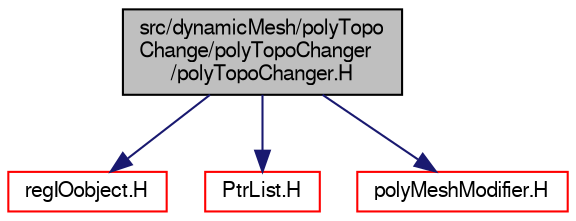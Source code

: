 digraph "src/dynamicMesh/polyTopoChange/polyTopoChanger/polyTopoChanger.H"
{
  bgcolor="transparent";
  edge [fontname="FreeSans",fontsize="10",labelfontname="FreeSans",labelfontsize="10"];
  node [fontname="FreeSans",fontsize="10",shape=record];
  Node0 [label="src/dynamicMesh/polyTopo\lChange/polyTopoChanger\l/polyTopoChanger.H",height=0.2,width=0.4,color="black", fillcolor="grey75", style="filled", fontcolor="black"];
  Node0 -> Node1 [color="midnightblue",fontsize="10",style="solid",fontname="FreeSans"];
  Node1 [label="regIOobject.H",height=0.2,width=0.4,color="red",URL="$a09251.html"];
  Node0 -> Node68 [color="midnightblue",fontsize="10",style="solid",fontname="FreeSans"];
  Node68 [label="PtrList.H",height=0.2,width=0.4,color="red",URL="$a08717.html"];
  Node0 -> Node73 [color="midnightblue",fontsize="10",style="solid",fontname="FreeSans"];
  Node73 [label="polyMeshModifier.H",height=0.2,width=0.4,color="red",URL="$a00683.html"];
}
